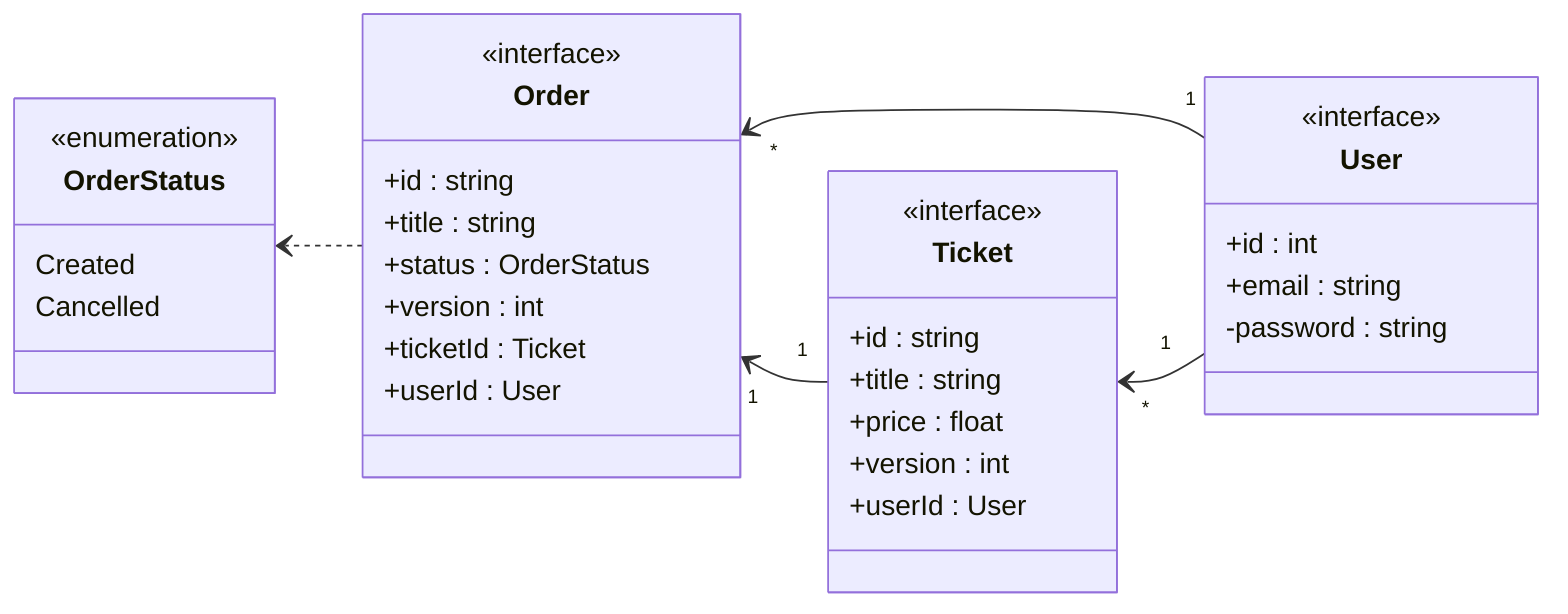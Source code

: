 classDiagram
direction RL
class User {
    <<interface>>
    +id : int
    +email : string
    -password : string
}

class Ticket {
    <<interface>>
		+id : string
    +title : string
    +price : float
    +version : int
    +userId : User
}

class Order {
    <<interface>>
		+id : string
    +title : string
    +status : OrderStatus
    +version : int
		+ticketId : Ticket
    +userId : User
}

class OrderStatus{
    <<enumeration>>
    Created
		Cancelled
}

User "1" --> "*" Ticket
User "1" --> "*" Order
Ticket "1" --> "1" Order
Order ..> OrderStatus
